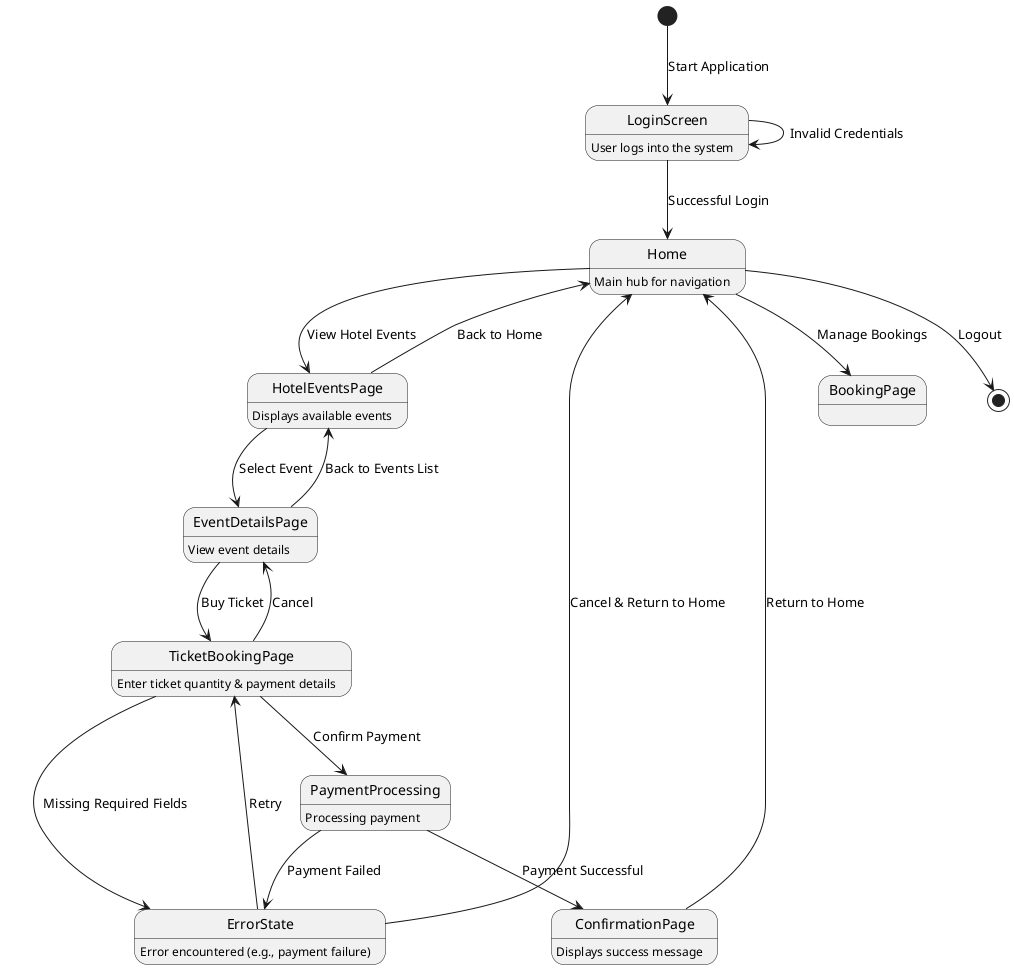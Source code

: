 @startuml
[*] --> LoginScreen : Start Application

LoginScreen : User logs into the system
LoginScreen --> Home : Successful Login
LoginScreen --> LoginScreen : Invalid Credentials

Home : Main hub for navigation
Home --> HotelEventsPage : View Hotel Events
Home --> BookingPage : Manage Bookings
Home --> [*] : Logout

HotelEventsPage : Displays available events
HotelEventsPage --> EventDetailsPage : Select Event
HotelEventsPage --> Home : Back to Home

EventDetailsPage : View event details
EventDetailsPage --> TicketBookingPage : Buy Ticket
EventDetailsPage --> HotelEventsPage : Back to Events List

TicketBookingPage : Enter ticket quantity & payment details
TicketBookingPage --> PaymentProcessing : Confirm Payment
TicketBookingPage --> EventDetailsPage : Cancel
TicketBookingPage --> ErrorState : Missing Required Fields

PaymentProcessing : Processing payment
PaymentProcessing --> ConfirmationPage : Payment Successful
PaymentProcessing --> ErrorState : Payment Failed

ErrorState : Error encountered (e.g., payment failure)
ErrorState --> TicketBookingPage : Retry
ErrorState --> Home : Cancel & Return to Home

ConfirmationPage : Displays success message
ConfirmationPage --> Home : Return to Home

@enduml
